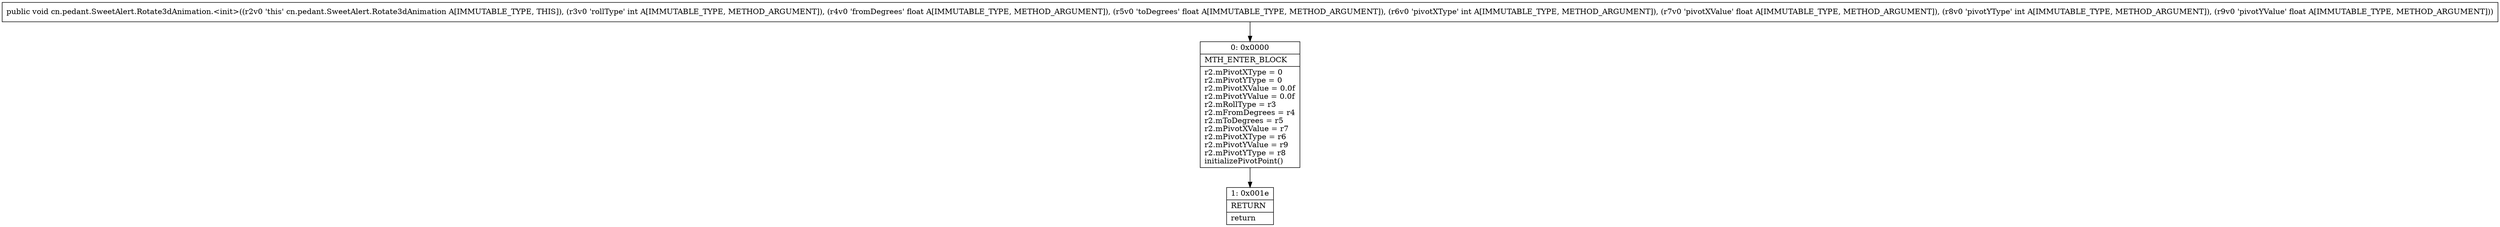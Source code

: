 digraph "CFG forcn.pedant.SweetAlert.Rotate3dAnimation.\<init\>(IFFIFIF)V" {
Node_0 [shape=record,label="{0\:\ 0x0000|MTH_ENTER_BLOCK\l|r2.mPivotXType = 0\lr2.mPivotYType = 0\lr2.mPivotXValue = 0.0f\lr2.mPivotYValue = 0.0f\lr2.mRollType = r3\lr2.mFromDegrees = r4\lr2.mToDegrees = r5\lr2.mPivotXValue = r7\lr2.mPivotXType = r6\lr2.mPivotYValue = r9\lr2.mPivotYType = r8\linitializePivotPoint()\l}"];
Node_1 [shape=record,label="{1\:\ 0x001e|RETURN\l|return\l}"];
MethodNode[shape=record,label="{public void cn.pedant.SweetAlert.Rotate3dAnimation.\<init\>((r2v0 'this' cn.pedant.SweetAlert.Rotate3dAnimation A[IMMUTABLE_TYPE, THIS]), (r3v0 'rollType' int A[IMMUTABLE_TYPE, METHOD_ARGUMENT]), (r4v0 'fromDegrees' float A[IMMUTABLE_TYPE, METHOD_ARGUMENT]), (r5v0 'toDegrees' float A[IMMUTABLE_TYPE, METHOD_ARGUMENT]), (r6v0 'pivotXType' int A[IMMUTABLE_TYPE, METHOD_ARGUMENT]), (r7v0 'pivotXValue' float A[IMMUTABLE_TYPE, METHOD_ARGUMENT]), (r8v0 'pivotYType' int A[IMMUTABLE_TYPE, METHOD_ARGUMENT]), (r9v0 'pivotYValue' float A[IMMUTABLE_TYPE, METHOD_ARGUMENT])) }"];
MethodNode -> Node_0;
Node_0 -> Node_1;
}

